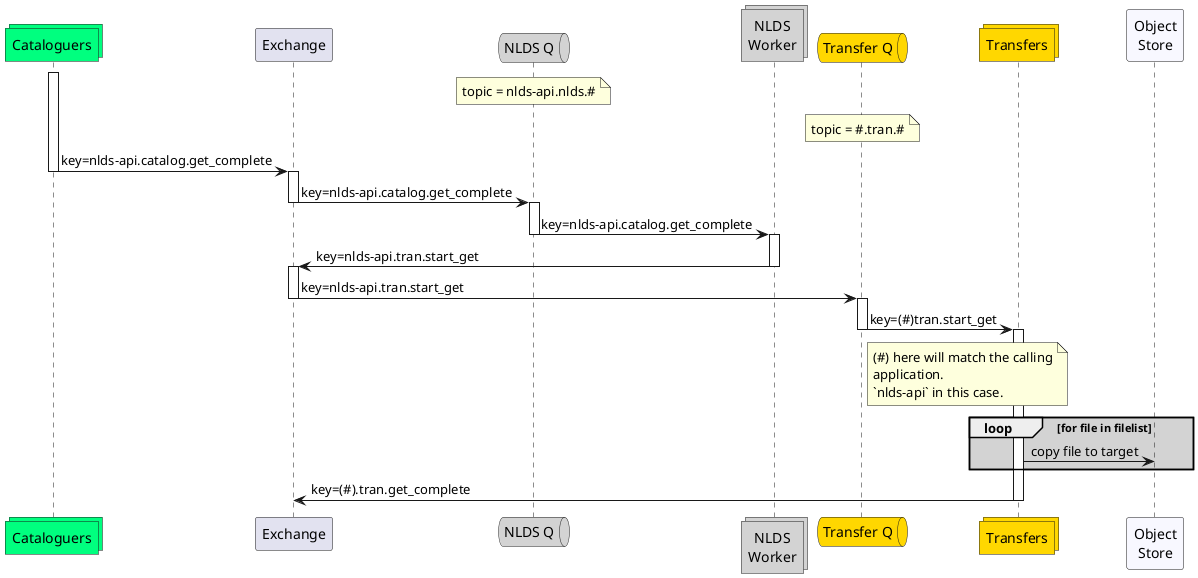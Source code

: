 @startuml message_flow_get2

collections catalog as "Cataloguers" #springgreen

participant wex as "Exchange"

queue qw as "NLDS Q" #lightgrey
note over qw
    topic = nlds-api.nlds.#
end note
collections work as "NLDS\nWorker" #lightgrey

queue qt as "Transfer Q" #gold
note over qt
    topic = #.tran.#
end note
collections tran as "Transfers" #gold

participant obj as "Object\nStore" #GhostWhite

activate catalog
catalog -> wex : key=nlds-api.catalog.get_complete
deactivate catalog

activate wex
wex -> qw : key=nlds-api.catalog.get_complete
deactivate wex

activate qw
qw -> work : key=nlds-api.catalog.get_complete
deactivate qw

activate work
work -> wex : key=nlds-api.tran.start_get
deactivate work

activate wex
wex -> qt : key=nlds-api.tran.start_get
deactivate wex

activate qt
qt -> tran : key=(#)tran.start_get
deactivate qt
activate tran

note right of qt
    (#) here will match the calling
    application.
    `nlds-api` in this case.
end note

loop #lightgrey for file in filelist 
    tran -> obj : copy file to target
end
tran -> wex : key=(#).tran.get_complete
deactivate tran

@enduml
